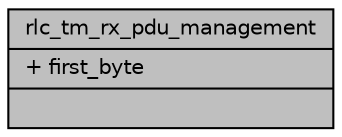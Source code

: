 digraph "rlc_tm_rx_pdu_management"
{
 // LATEX_PDF_SIZE
  edge [fontname="Helvetica",fontsize="10",labelfontname="Helvetica",labelfontsize="10"];
  node [fontname="Helvetica",fontsize="10",shape=record];
  Node1 [label="{rlc_tm_rx_pdu_management\n|+ first_byte\l|}",height=0.2,width=0.4,color="black", fillcolor="grey75", style="filled", fontcolor="black",tooltip=" "];
}
